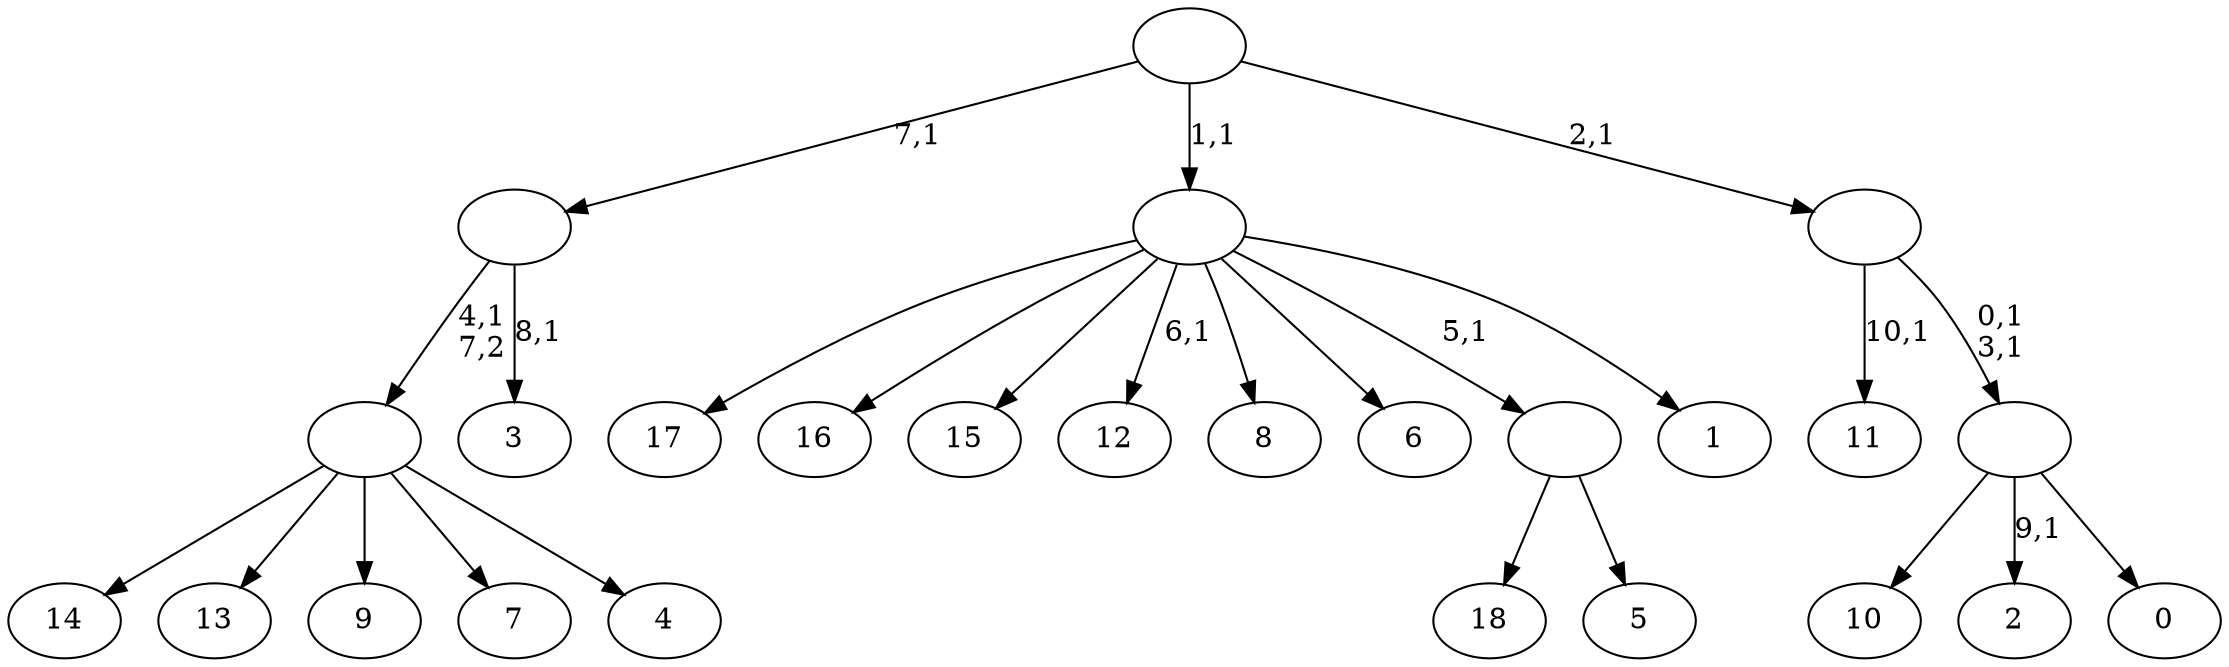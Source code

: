 digraph T {
	30 [label="18"]
	29 [label="17"]
	28 [label="16"]
	27 [label="15"]
	26 [label="14"]
	25 [label="13"]
	24 [label="12"]
	22 [label="11"]
	20 [label="10"]
	19 [label="9"]
	18 [label="8"]
	17 [label="7"]
	16 [label="6"]
	15 [label="5"]
	14 [label=""]
	13 [label="4"]
	12 [label=""]
	11 [label="3"]
	9 [label=""]
	8 [label="2"]
	6 [label="1"]
	5 [label=""]
	4 [label="0"]
	3 [label=""]
	1 [label=""]
	0 [label=""]
	14 -> 30 [label=""]
	14 -> 15 [label=""]
	12 -> 26 [label=""]
	12 -> 25 [label=""]
	12 -> 19 [label=""]
	12 -> 17 [label=""]
	12 -> 13 [label=""]
	9 -> 11 [label="8,1"]
	9 -> 12 [label="4,1\n7,2"]
	5 -> 24 [label="6,1"]
	5 -> 29 [label=""]
	5 -> 28 [label=""]
	5 -> 27 [label=""]
	5 -> 18 [label=""]
	5 -> 16 [label=""]
	5 -> 14 [label="5,1"]
	5 -> 6 [label=""]
	3 -> 8 [label="9,1"]
	3 -> 20 [label=""]
	3 -> 4 [label=""]
	1 -> 3 [label="0,1\n3,1"]
	1 -> 22 [label="10,1"]
	0 -> 9 [label="7,1"]
	0 -> 5 [label="1,1"]
	0 -> 1 [label="2,1"]
}
